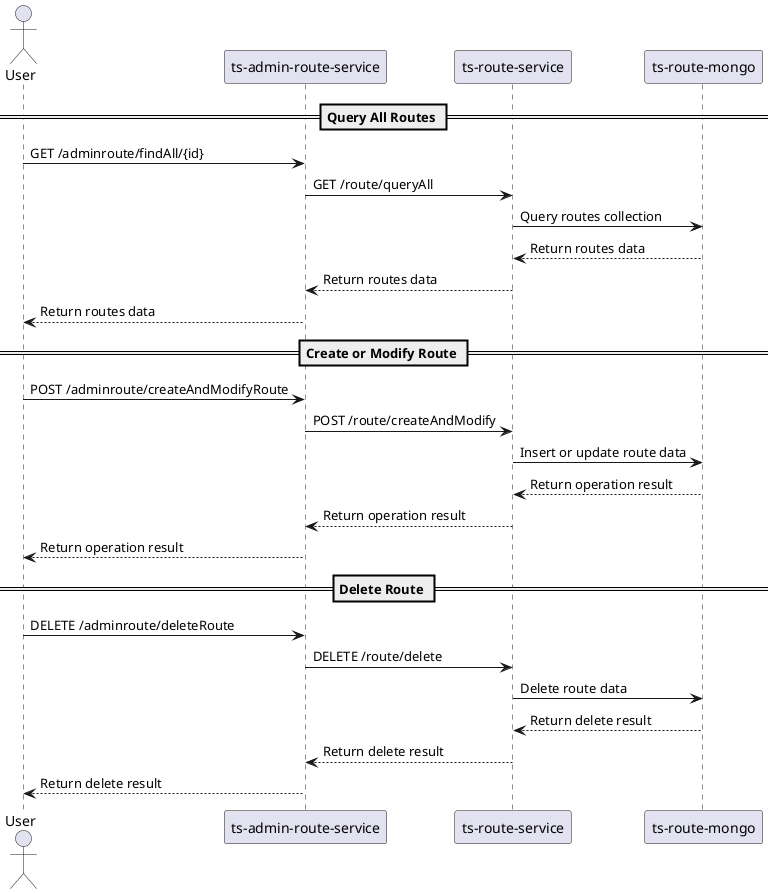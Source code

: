 @startuml
actor User
participant "ts-admin-route-service" as AdminRouteService
participant "ts-route-service" as RouteService
participant "ts-route-mongo" as Mongo

== Query All Routes ==
User -> AdminRouteService: GET /adminroute/findAll/{id}
AdminRouteService -> RouteService: GET /route/queryAll
RouteService -> Mongo: Query routes collection
Mongo --> RouteService: Return routes data
RouteService --> AdminRouteService: Return routes data
AdminRouteService --> User: Return routes data

== Create or Modify Route ==
User -> AdminRouteService: POST /adminroute/createAndModifyRoute
AdminRouteService -> RouteService: POST /route/createAndModify
RouteService -> Mongo: Insert or update route data
Mongo --> RouteService: Return operation result
RouteService --> AdminRouteService: Return operation result
AdminRouteService --> User: Return operation result

== Delete Route ==
User -> AdminRouteService: DELETE /adminroute/deleteRoute
AdminRouteService -> RouteService: DELETE /route/delete
RouteService -> Mongo: Delete route data
Mongo --> RouteService: Return delete result
RouteService --> AdminRouteService: Return delete result
AdminRouteService --> User: Return delete result
@enduml